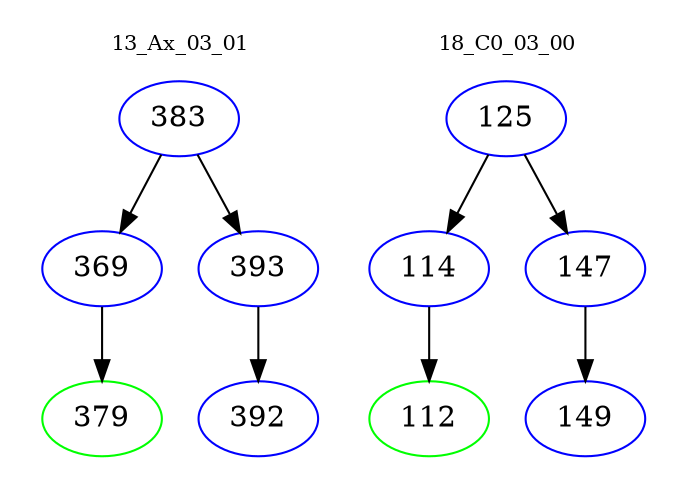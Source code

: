 digraph{
subgraph cluster_0 {
color = white
label = "13_Ax_03_01";
fontsize=10;
T0_383 [label="383", color="blue"]
T0_383 -> T0_369 [color="black"]
T0_369 [label="369", color="blue"]
T0_369 -> T0_379 [color="black"]
T0_379 [label="379", color="green"]
T0_383 -> T0_393 [color="black"]
T0_393 [label="393", color="blue"]
T0_393 -> T0_392 [color="black"]
T0_392 [label="392", color="blue"]
}
subgraph cluster_1 {
color = white
label = "18_C0_03_00";
fontsize=10;
T1_125 [label="125", color="blue"]
T1_125 -> T1_114 [color="black"]
T1_114 [label="114", color="blue"]
T1_114 -> T1_112 [color="black"]
T1_112 [label="112", color="green"]
T1_125 -> T1_147 [color="black"]
T1_147 [label="147", color="blue"]
T1_147 -> T1_149 [color="black"]
T1_149 [label="149", color="blue"]
}
}
